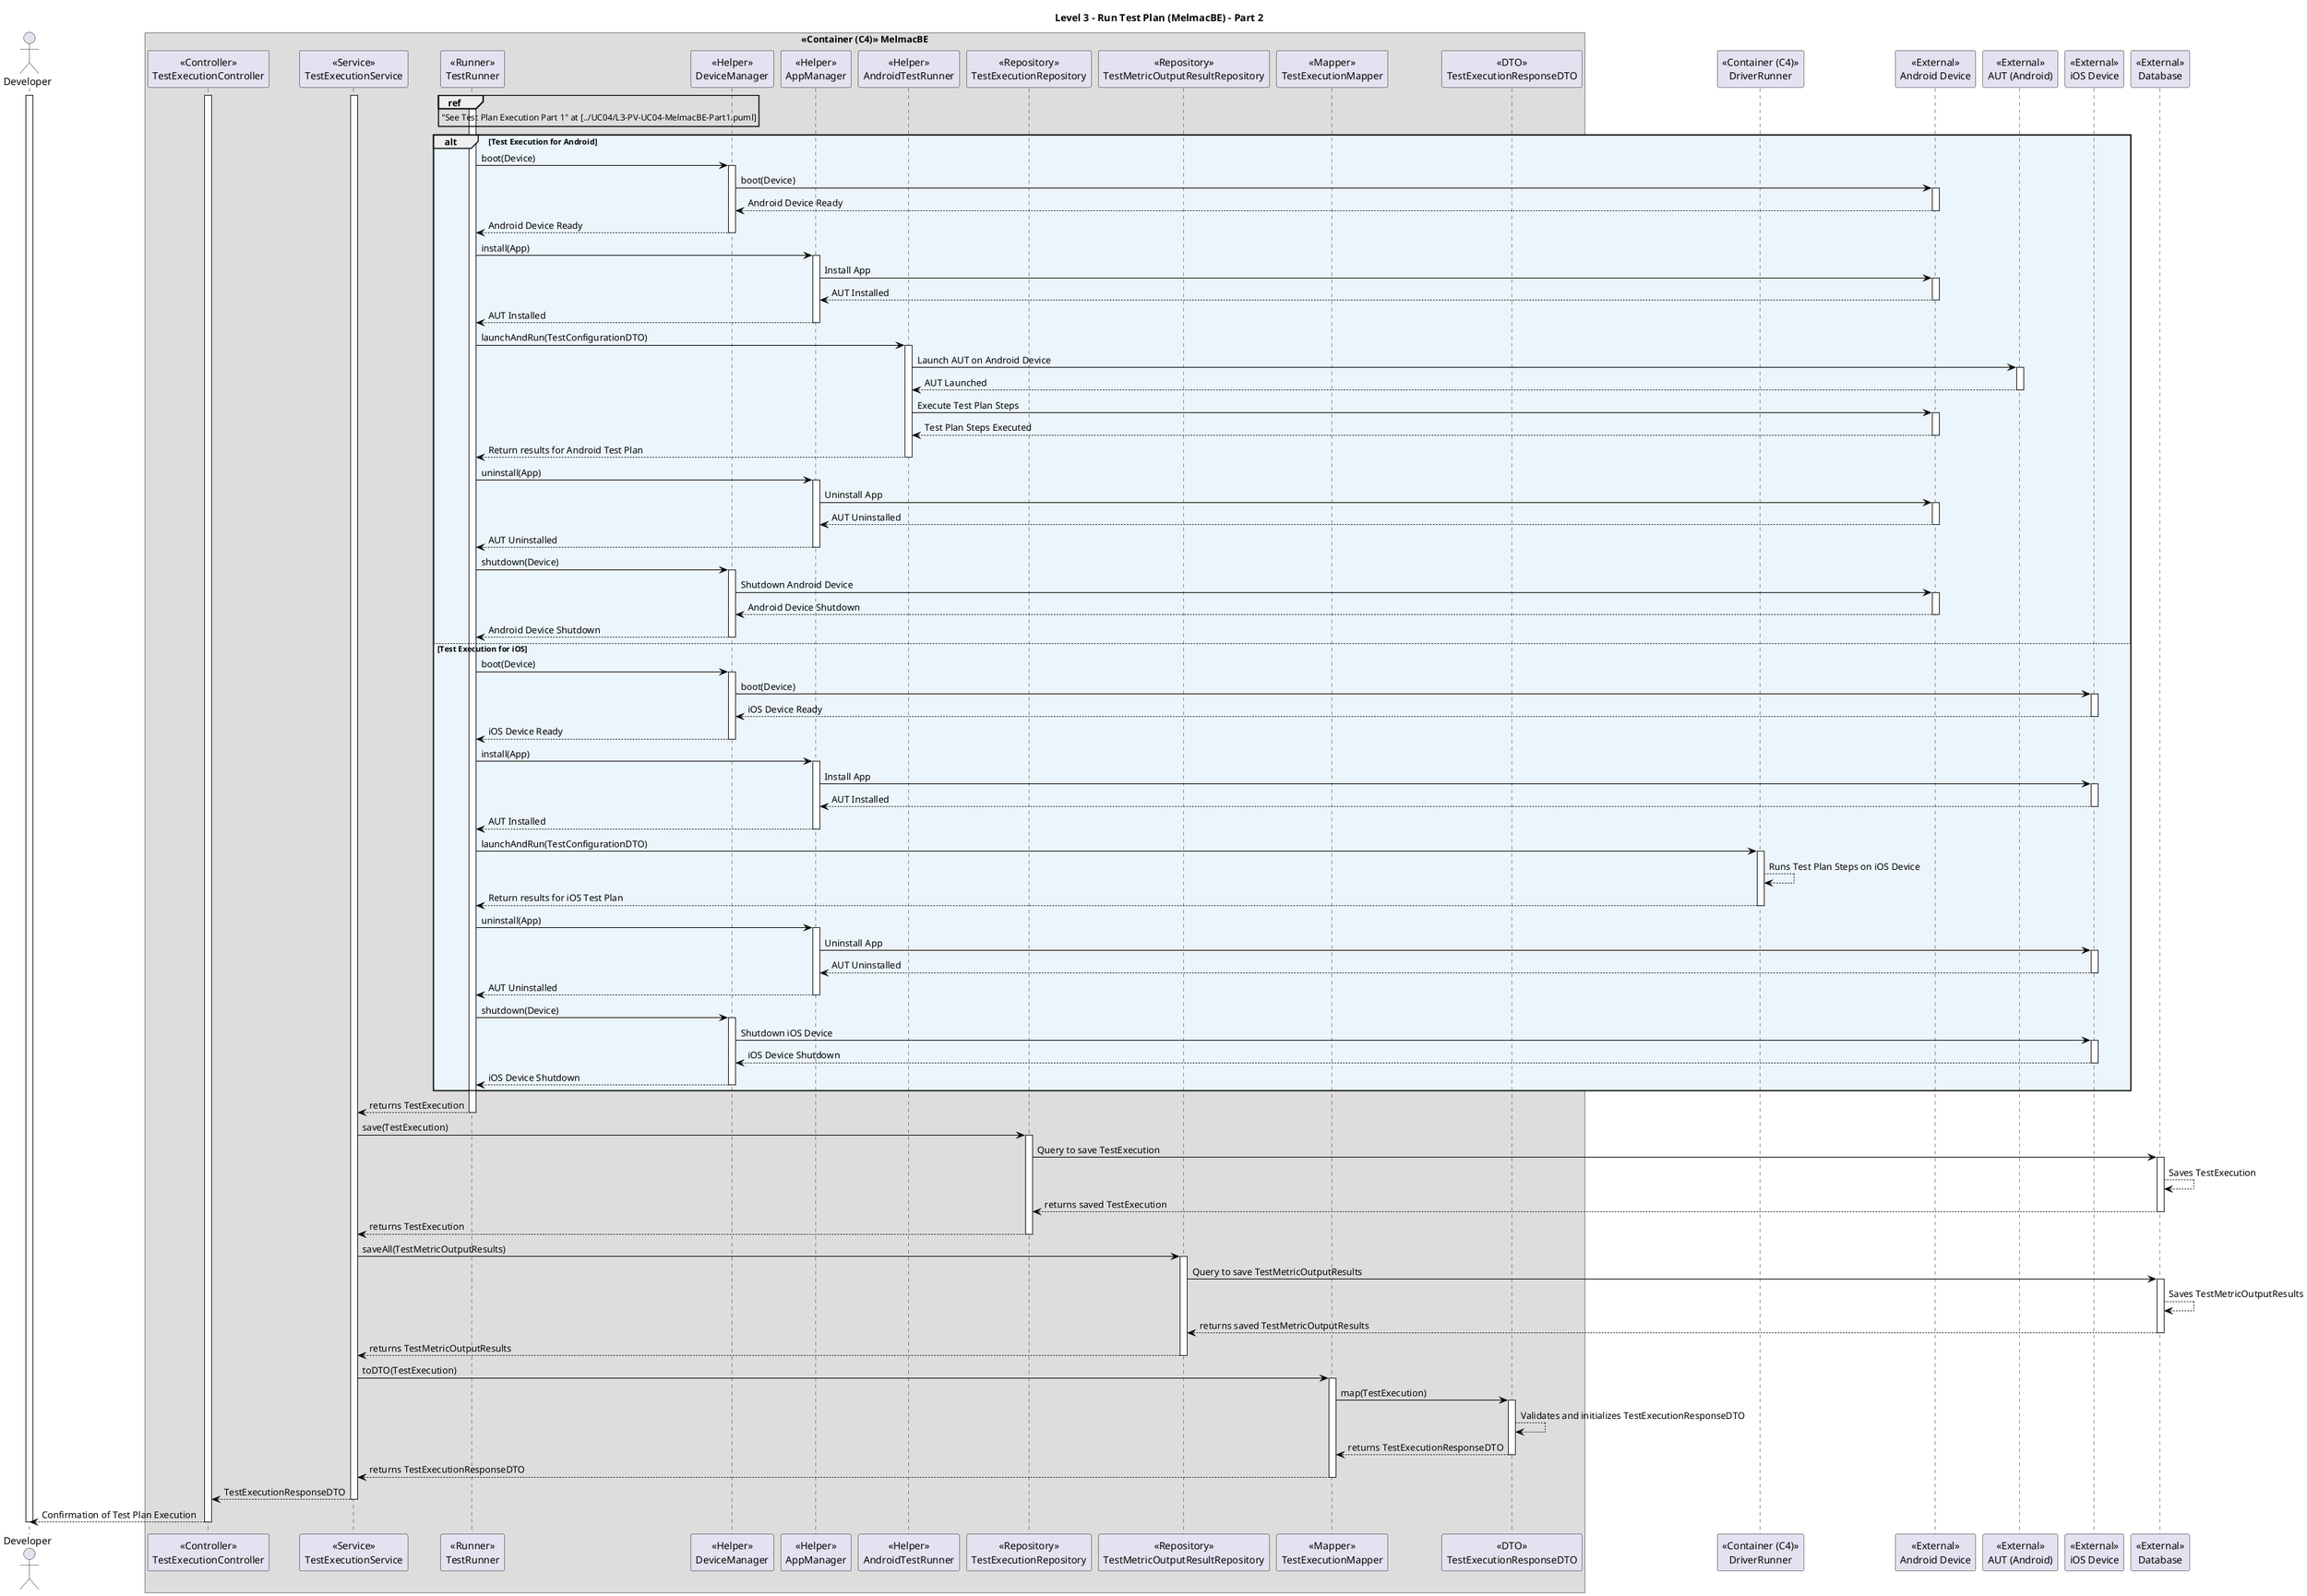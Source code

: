 @startuml L3-PV-UC04-MelmacBE-Part2

title Level 3 - Run Test Plan (MelmacBE) - Part 2

hide empty members

skinparam class {
    BackgroundColor<<valueObject>> #D6EAF8
    BackgroundColor<<root>> #FDEBD0
    BackgroundColor<<service>> #D1F2EB
    BackgroundColor #FEF9E7
    ArrowColor Black
}

skinparam package {
    BackgroundColor #EBF5FB
}

actor Developer as D

box "<<Container (C4)>> MelmacBE"
    participant "<<Controller>>\nTestExecutionController" as Controller
    participant "<<Service>>\nTestExecutionService" as Service
    participant "<<Runner>>\nTestRunner" as TestRunner
    participant "<<Helper>>\nDeviceManager" as DeviceManager
    participant "<<Helper>>\nAppManager" as AppManager
    participant "<<Helper>>\nAndroidTestRunner" as AndroidTestRunner
    participant "<<Repository>>\nTestExecutionRepository" as TestExecutionRepository
    participant "<<Repository>>\nTestMetricOutputResultRepository" as TestMetricOutputResultRepository
    participant "<<Mapper>>\nTestExecutionMapper" as TestExecutionMapper
    participant "<<DTO>>\nTestExecutionResponseDTO" as TestExecutionResponseDTO
end box

participant "<<Container (C4)>>\nDriverRunner" as DriverRunner
participant "<<External>>\nAndroid Device" as AndroidDevice
participant "<<External>>\nAUT (Android)" as AUTA
participant "<<External>>\niOS Device" as iOSDevice
participant "<<External>>\nDatabase" as DB

activate D
activate Controller
activate Service
activate TestRunner
ref over TestRunner 
    "See Test Plan Execution Part 1" at [../UC04/L3-PV-UC04-MelmacBE-Part1.puml]
end ref
alt Test Execution for Android
    TestRunner -> DeviceManager: boot(Device)
    activate DeviceManager
    DeviceManager -> AndroidDevice: boot(Device)
    activate AndroidDevice
    AndroidDevice --> DeviceManager: Android Device Ready
    deactivate AndroidDevice
    DeviceManager --> TestRunner: Android Device Ready
    deactivate DeviceManager
    TestRunner -> AppManager: install(App)
    activate AppManager
    AppManager -> AndroidDevice: Install App
    activate AndroidDevice
    AndroidDevice --> AppManager: AUT Installed
    deactivate AndroidDevice
    AppManager --> TestRunner: AUT Installed
    deactivate AppManager
    TestRunner -> AndroidTestRunner: launchAndRun(TestConfigurationDTO)
    activate AndroidTestRunner
    AndroidTestRunner -> AUTA: Launch AUT on Android Device
    activate AUTA
    AUTA --> AndroidTestRunner: AUT Launched
    deactivate AUTA
    AndroidTestRunner -> AndroidDevice: Execute Test Plan Steps
    activate AndroidDevice
    AndroidDevice --> AndroidTestRunner: Test Plan Steps Executed
    deactivate AndroidDevice
    AndroidTestRunner --> TestRunner: Return results for Android Test Plan
    deactivate AndroidTestRunner
    TestRunner -> AppManager: uninstall(App)
    activate AppManager 
    AppManager -> AndroidDevice: Uninstall App
    activate AndroidDevice
    AndroidDevice --> AppManager: AUT Uninstalled
    deactivate AndroidDevice
    AppManager --> TestRunner: AUT Uninstalled
    deactivate AppManager
    TestRunner -> DeviceManager: shutdown(Device)
    activate DeviceManager
    DeviceManager -> AndroidDevice: Shutdown Android Device
    activate AndroidDevice
    AndroidDevice --> DeviceManager: Android Device Shutdown
    deactivate AndroidDevice
    DeviceManager --> TestRunner: Android Device Shutdown
    deactivate DeviceManager
else Test Execution for iOS
    TestRunner -> DeviceManager: boot(Device)
    activate DeviceManager
    DeviceManager -> iOSDevice: boot(Device)
    activate iOSDevice
    iOSDevice --> DeviceManager: iOS Device Ready
    deactivate iOSDevice
    DeviceManager --> TestRunner: iOS Device Ready
    deactivate DeviceManager
    TestRunner -> AppManager: install(App)
    activate AppManager
    AppManager -> iOSDevice: Install App
    activate iOSDevice
    iOSDevice --> AppManager: AUT Installed
    deactivate iOSDevice
    AppManager --> TestRunner: AUT Installed
    deactivate AppManager
    TestRunner -> DriverRunner: launchAndRun(TestConfigurationDTO)
    activate DriverRunner
    DriverRunner --> DriverRunner: Runs Test Plan Steps on iOS Device
    DriverRunner --> TestRunner: Return results for iOS Test Plan
    deactivate DriverRunner
    TestRunner -> AppManager: uninstall(App)
    activate AppManager 
    AppManager -> iOSDevice: Uninstall App
    activate iOSDevice
    iOSDevice --> AppManager: AUT Uninstalled
    deactivate iOSDevice
    AppManager --> TestRunner: AUT Uninstalled
    deactivate AppManager
    TestRunner -> DeviceManager: shutdown(Device)
    activate DeviceManager
    DeviceManager -> iOSDevice: Shutdown iOS Device
    activate iOSDevice
    iOSDevice --> DeviceManager: iOS Device Shutdown
    deactivate iOSDevice
    DeviceManager --> TestRunner: iOS Device Shutdown
    deactivate DeviceManager
end alt
TestRunner --> Service: returns TestExecution
deactivate TestRunner
Service -> TestExecutionRepository: save(TestExecution)
activate TestExecutionRepository
TestExecutionRepository -> DB: Query to save TestExecution
activate DB
DB --> DB: Saves TestExecution
DB --> TestExecutionRepository: returns saved TestExecution
deactivate DB
TestExecutionRepository --> Service: returns TestExecution
deactivate TestExecutionRepository
Service -> TestMetricOutputResultRepository: saveAll(TestMetricOutputResults)
activate TestMetricOutputResultRepository
TestMetricOutputResultRepository -> DB: Query to save TestMetricOutputResults
activate DB
DB --> DB: Saves TestMetricOutputResults
DB --> TestMetricOutputResultRepository: returns saved TestMetricOutputResults
deactivate DB
TestMetricOutputResultRepository --> Service: returns TestMetricOutputResults
deactivate TestMetricOutputResultRepository
Service -> TestExecutionMapper: toDTO(TestExecution)
activate TestExecutionMapper
TestExecutionMapper -> TestExecutionResponseDTO: map(TestExecution)
activate TestExecutionResponseDTO
TestExecutionResponseDTO --> TestExecutionResponseDTO: Validates and initializes TestExecutionResponseDTO
TestExecutionResponseDTO --> TestExecutionMapper: returns TestExecutionResponseDTO
deactivate TestExecutionResponseDTO
TestExecutionMapper --> Service: returns TestExecutionResponseDTO
deactivate TestExecutionMapper
Service --> Controller: TestExecutionResponseDTO
deactivate Service
Controller --> D: Confirmation of Test Plan Execution
deactivate Controller
deactivate D

@enduml
